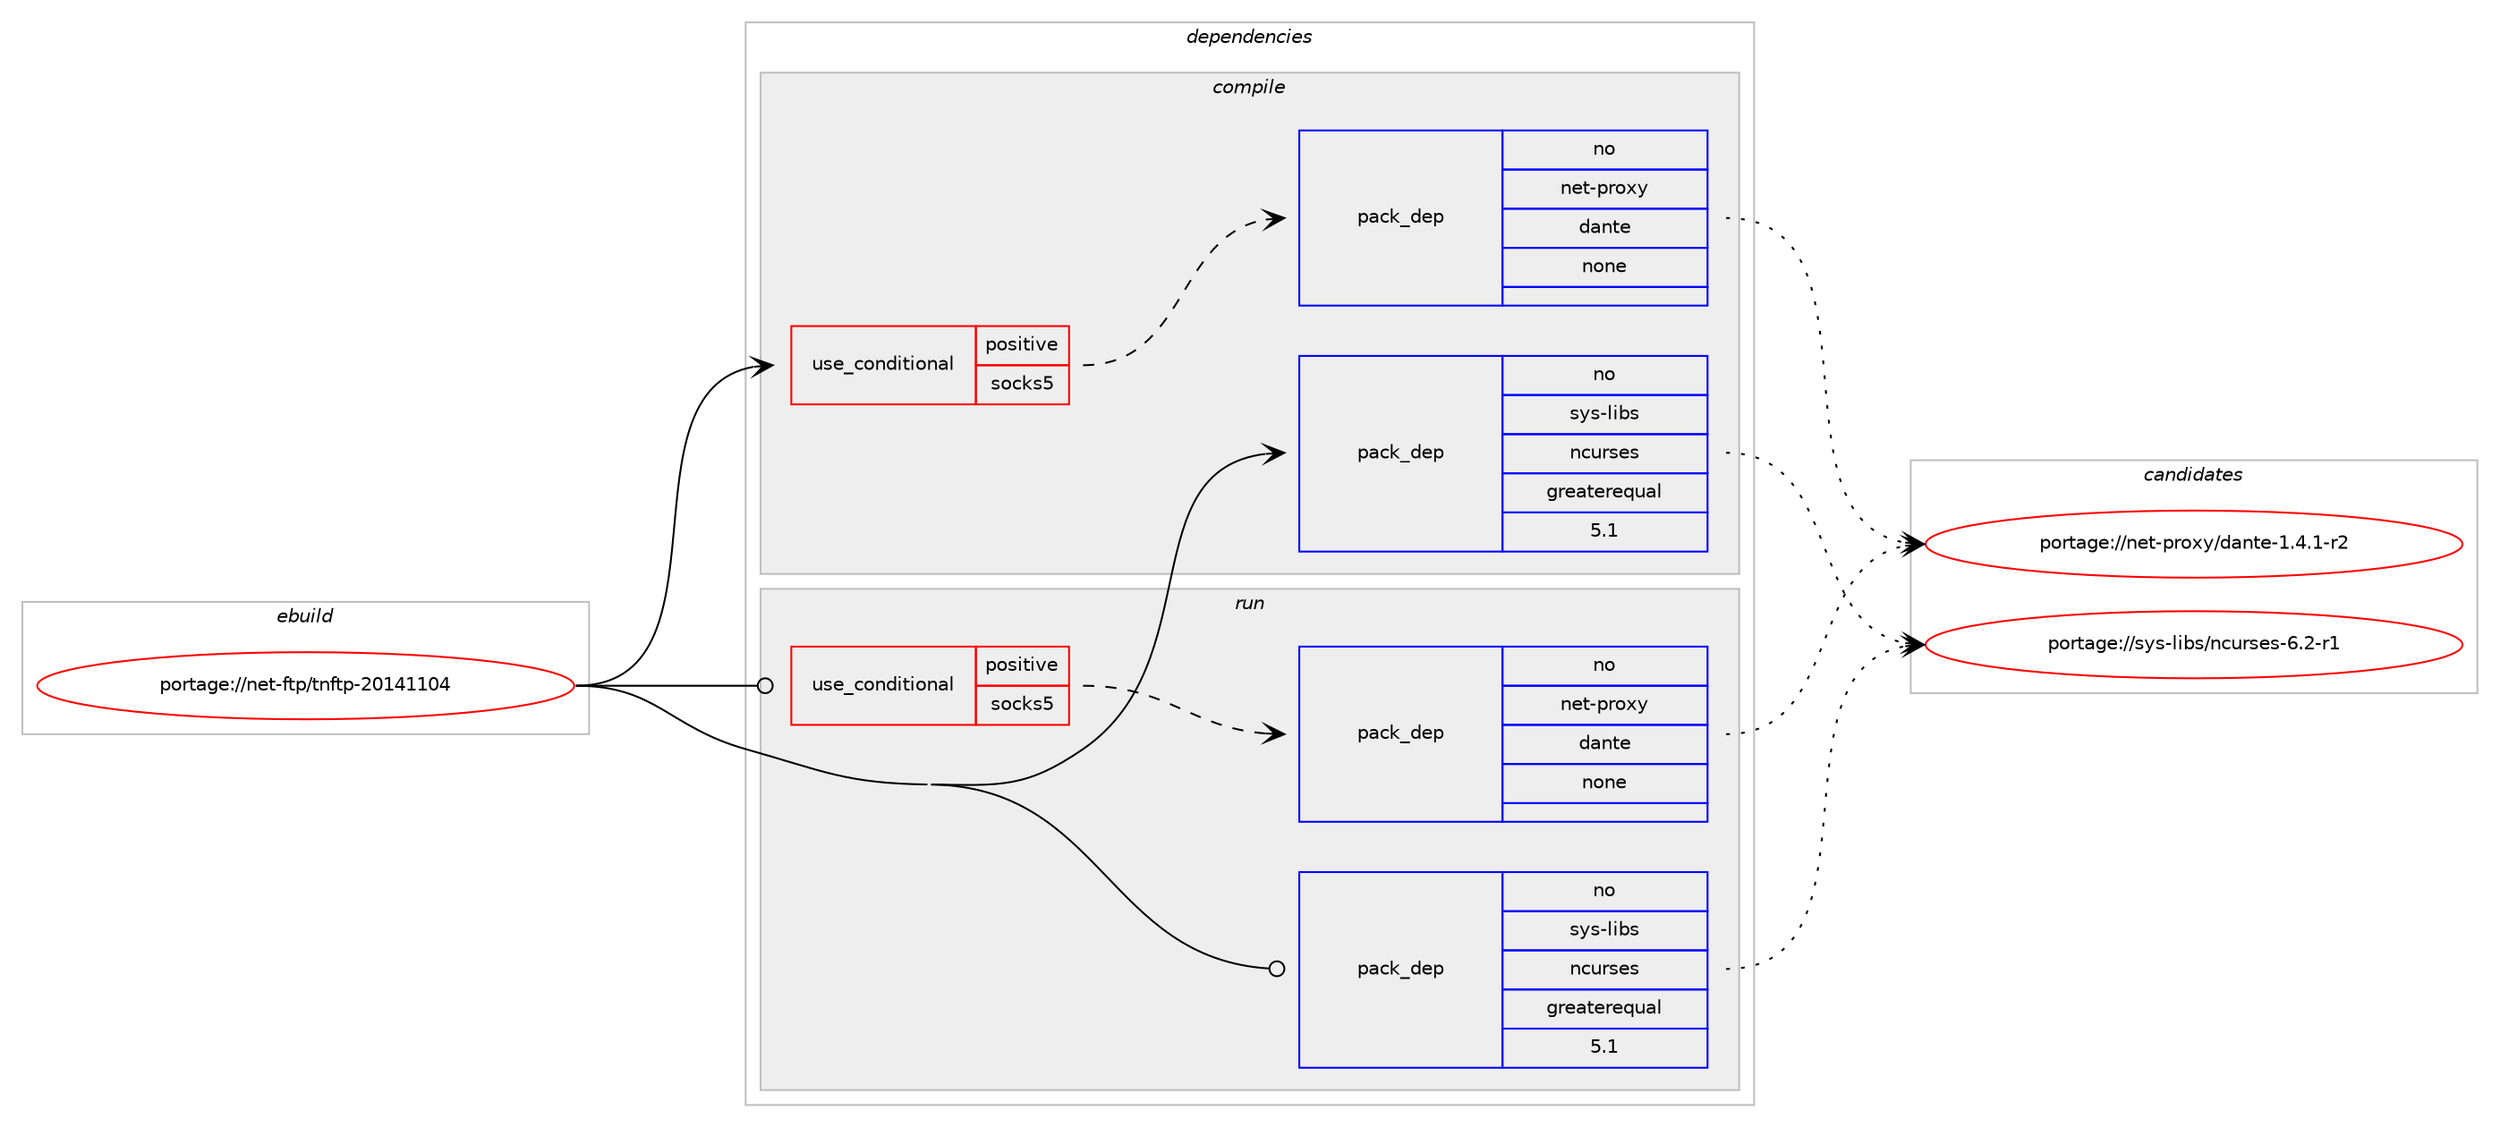 digraph prolog {

# *************
# Graph options
# *************

newrank=true;
concentrate=true;
compound=true;
graph [rankdir=LR,fontname=Helvetica,fontsize=10,ranksep=1.5];#, ranksep=2.5, nodesep=0.2];
edge  [arrowhead=vee];
node  [fontname=Helvetica,fontsize=10];

# **********
# The ebuild
# **********

subgraph cluster_leftcol {
color=gray;
rank=same;
label=<<i>ebuild</i>>;
id [label="portage://net-ftp/tnftp-20141104", color=red, width=4, href="../net-ftp/tnftp-20141104.svg"];
}

# ****************
# The dependencies
# ****************

subgraph cluster_midcol {
color=gray;
label=<<i>dependencies</i>>;
subgraph cluster_compile {
fillcolor="#eeeeee";
style=filled;
label=<<i>compile</i>>;
subgraph cond665 {
dependency3647 [label=<<TABLE BORDER="0" CELLBORDER="1" CELLSPACING="0" CELLPADDING="4"><TR><TD ROWSPAN="3" CELLPADDING="10">use_conditional</TD></TR><TR><TD>positive</TD></TR><TR><TD>socks5</TD></TR></TABLE>>, shape=none, color=red];
subgraph pack2939 {
dependency3648 [label=<<TABLE BORDER="0" CELLBORDER="1" CELLSPACING="0" CELLPADDING="4" WIDTH="220"><TR><TD ROWSPAN="6" CELLPADDING="30">pack_dep</TD></TR><TR><TD WIDTH="110">no</TD></TR><TR><TD>net-proxy</TD></TR><TR><TD>dante</TD></TR><TR><TD>none</TD></TR><TR><TD></TD></TR></TABLE>>, shape=none, color=blue];
}
dependency3647:e -> dependency3648:w [weight=20,style="dashed",arrowhead="vee"];
}
id:e -> dependency3647:w [weight=20,style="solid",arrowhead="vee"];
subgraph pack2940 {
dependency3649 [label=<<TABLE BORDER="0" CELLBORDER="1" CELLSPACING="0" CELLPADDING="4" WIDTH="220"><TR><TD ROWSPAN="6" CELLPADDING="30">pack_dep</TD></TR><TR><TD WIDTH="110">no</TD></TR><TR><TD>sys-libs</TD></TR><TR><TD>ncurses</TD></TR><TR><TD>greaterequal</TD></TR><TR><TD>5.1</TD></TR></TABLE>>, shape=none, color=blue];
}
id:e -> dependency3649:w [weight=20,style="solid",arrowhead="vee"];
}
subgraph cluster_compileandrun {
fillcolor="#eeeeee";
style=filled;
label=<<i>compile and run</i>>;
}
subgraph cluster_run {
fillcolor="#eeeeee";
style=filled;
label=<<i>run</i>>;
subgraph cond666 {
dependency3650 [label=<<TABLE BORDER="0" CELLBORDER="1" CELLSPACING="0" CELLPADDING="4"><TR><TD ROWSPAN="3" CELLPADDING="10">use_conditional</TD></TR><TR><TD>positive</TD></TR><TR><TD>socks5</TD></TR></TABLE>>, shape=none, color=red];
subgraph pack2941 {
dependency3651 [label=<<TABLE BORDER="0" CELLBORDER="1" CELLSPACING="0" CELLPADDING="4" WIDTH="220"><TR><TD ROWSPAN="6" CELLPADDING="30">pack_dep</TD></TR><TR><TD WIDTH="110">no</TD></TR><TR><TD>net-proxy</TD></TR><TR><TD>dante</TD></TR><TR><TD>none</TD></TR><TR><TD></TD></TR></TABLE>>, shape=none, color=blue];
}
dependency3650:e -> dependency3651:w [weight=20,style="dashed",arrowhead="vee"];
}
id:e -> dependency3650:w [weight=20,style="solid",arrowhead="odot"];
subgraph pack2942 {
dependency3652 [label=<<TABLE BORDER="0" CELLBORDER="1" CELLSPACING="0" CELLPADDING="4" WIDTH="220"><TR><TD ROWSPAN="6" CELLPADDING="30">pack_dep</TD></TR><TR><TD WIDTH="110">no</TD></TR><TR><TD>sys-libs</TD></TR><TR><TD>ncurses</TD></TR><TR><TD>greaterequal</TD></TR><TR><TD>5.1</TD></TR></TABLE>>, shape=none, color=blue];
}
id:e -> dependency3652:w [weight=20,style="solid",arrowhead="odot"];
}
}

# **************
# The candidates
# **************

subgraph cluster_choices {
rank=same;
color=gray;
label=<<i>candidates</i>>;

subgraph choice2939 {
color=black;
nodesep=1;
choice1101011164511211411112012147100971101161014549465246494511450 [label="portage://net-proxy/dante-1.4.1-r2", color=red, width=4,href="../net-proxy/dante-1.4.1-r2.svg"];
dependency3648:e -> choice1101011164511211411112012147100971101161014549465246494511450:w [style=dotted,weight="100"];
}
subgraph choice2940 {
color=black;
nodesep=1;
choice11512111545108105981154711099117114115101115455446504511449 [label="portage://sys-libs/ncurses-6.2-r1", color=red, width=4,href="../sys-libs/ncurses-6.2-r1.svg"];
dependency3649:e -> choice11512111545108105981154711099117114115101115455446504511449:w [style=dotted,weight="100"];
}
subgraph choice2941 {
color=black;
nodesep=1;
choice1101011164511211411112012147100971101161014549465246494511450 [label="portage://net-proxy/dante-1.4.1-r2", color=red, width=4,href="../net-proxy/dante-1.4.1-r2.svg"];
dependency3651:e -> choice1101011164511211411112012147100971101161014549465246494511450:w [style=dotted,weight="100"];
}
subgraph choice2942 {
color=black;
nodesep=1;
choice11512111545108105981154711099117114115101115455446504511449 [label="portage://sys-libs/ncurses-6.2-r1", color=red, width=4,href="../sys-libs/ncurses-6.2-r1.svg"];
dependency3652:e -> choice11512111545108105981154711099117114115101115455446504511449:w [style=dotted,weight="100"];
}
}

}
